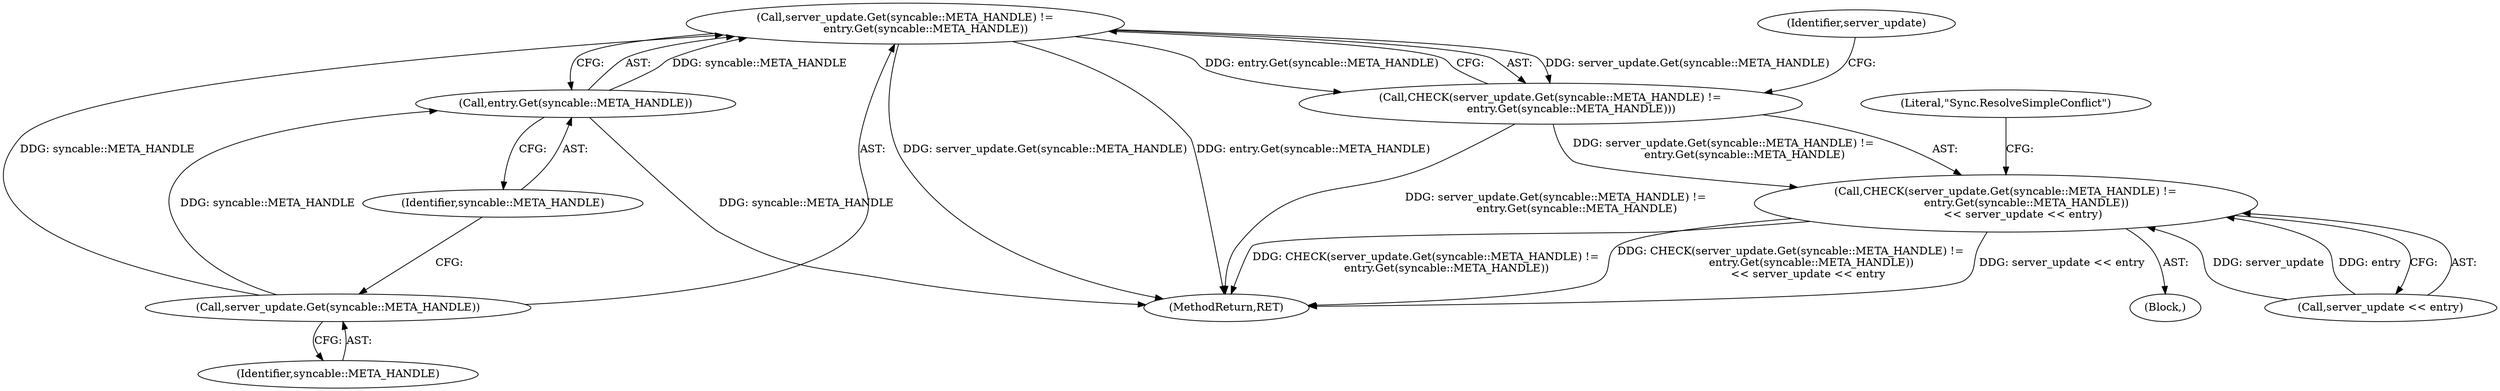 digraph "0_Chrome_fcd3a7a671ecf2d5f46ea34787d27507a914d2f5_5@API" {
"1000503" [label="(Call,server_update.Get(syncable::META_HANDLE) !=\n            entry.Get(syncable::META_HANDLE))"];
"1000504" [label="(Call,server_update.Get(syncable::META_HANDLE))"];
"1000506" [label="(Call,entry.Get(syncable::META_HANDLE))"];
"1000502" [label="(Call,CHECK(server_update.Get(syncable::META_HANDLE) !=\n            entry.Get(syncable::META_HANDLE)))"];
"1000501" [label="(Call,CHECK(server_update.Get(syncable::META_HANDLE) !=\n            entry.Get(syncable::META_HANDLE))\n          << server_update << entry)"];
"1000506" [label="(Call,entry.Get(syncable::META_HANDLE))"];
"1000503" [label="(Call,server_update.Get(syncable::META_HANDLE) !=\n            entry.Get(syncable::META_HANDLE))"];
"1000504" [label="(Call,server_update.Get(syncable::META_HANDLE))"];
"1000517" [label="(MethodReturn,RET)"];
"1000505" [label="(Identifier,syncable::META_HANDLE)"];
"1000507" [label="(Identifier,syncable::META_HANDLE)"];
"1000501" [label="(Call,CHECK(server_update.Get(syncable::META_HANDLE) !=\n            entry.Get(syncable::META_HANDLE))\n          << server_update << entry)"];
"1000508" [label="(Call,server_update << entry)"];
"1000502" [label="(Call,CHECK(server_update.Get(syncable::META_HANDLE) !=\n            entry.Get(syncable::META_HANDLE)))"];
"1000509" [label="(Identifier,server_update)"];
"1000512" [label="(Literal,\"Sync.ResolveSimpleConflict\")"];
"1000493" [label="(Block,)"];
"1000503" -> "1000502"  [label="AST: "];
"1000503" -> "1000506"  [label="CFG: "];
"1000504" -> "1000503"  [label="AST: "];
"1000506" -> "1000503"  [label="AST: "];
"1000502" -> "1000503"  [label="CFG: "];
"1000503" -> "1000517"  [label="DDG: entry.Get(syncable::META_HANDLE)"];
"1000503" -> "1000517"  [label="DDG: server_update.Get(syncable::META_HANDLE)"];
"1000503" -> "1000502"  [label="DDG: server_update.Get(syncable::META_HANDLE)"];
"1000503" -> "1000502"  [label="DDG: entry.Get(syncable::META_HANDLE)"];
"1000504" -> "1000503"  [label="DDG: syncable::META_HANDLE"];
"1000506" -> "1000503"  [label="DDG: syncable::META_HANDLE"];
"1000504" -> "1000505"  [label="CFG: "];
"1000505" -> "1000504"  [label="AST: "];
"1000507" -> "1000504"  [label="CFG: "];
"1000504" -> "1000506"  [label="DDG: syncable::META_HANDLE"];
"1000506" -> "1000507"  [label="CFG: "];
"1000507" -> "1000506"  [label="AST: "];
"1000506" -> "1000517"  [label="DDG: syncable::META_HANDLE"];
"1000502" -> "1000501"  [label="AST: "];
"1000509" -> "1000502"  [label="CFG: "];
"1000502" -> "1000517"  [label="DDG: server_update.Get(syncable::META_HANDLE) !=\n            entry.Get(syncable::META_HANDLE)"];
"1000502" -> "1000501"  [label="DDG: server_update.Get(syncable::META_HANDLE) !=\n            entry.Get(syncable::META_HANDLE)"];
"1000501" -> "1000493"  [label="AST: "];
"1000501" -> "1000508"  [label="CFG: "];
"1000508" -> "1000501"  [label="AST: "];
"1000512" -> "1000501"  [label="CFG: "];
"1000501" -> "1000517"  [label="DDG: CHECK(server_update.Get(syncable::META_HANDLE) !=\n            entry.Get(syncable::META_HANDLE))"];
"1000501" -> "1000517"  [label="DDG: CHECK(server_update.Get(syncable::META_HANDLE) !=\n            entry.Get(syncable::META_HANDLE))\n          << server_update << entry"];
"1000501" -> "1000517"  [label="DDG: server_update << entry"];
"1000508" -> "1000501"  [label="DDG: server_update"];
"1000508" -> "1000501"  [label="DDG: entry"];
}
